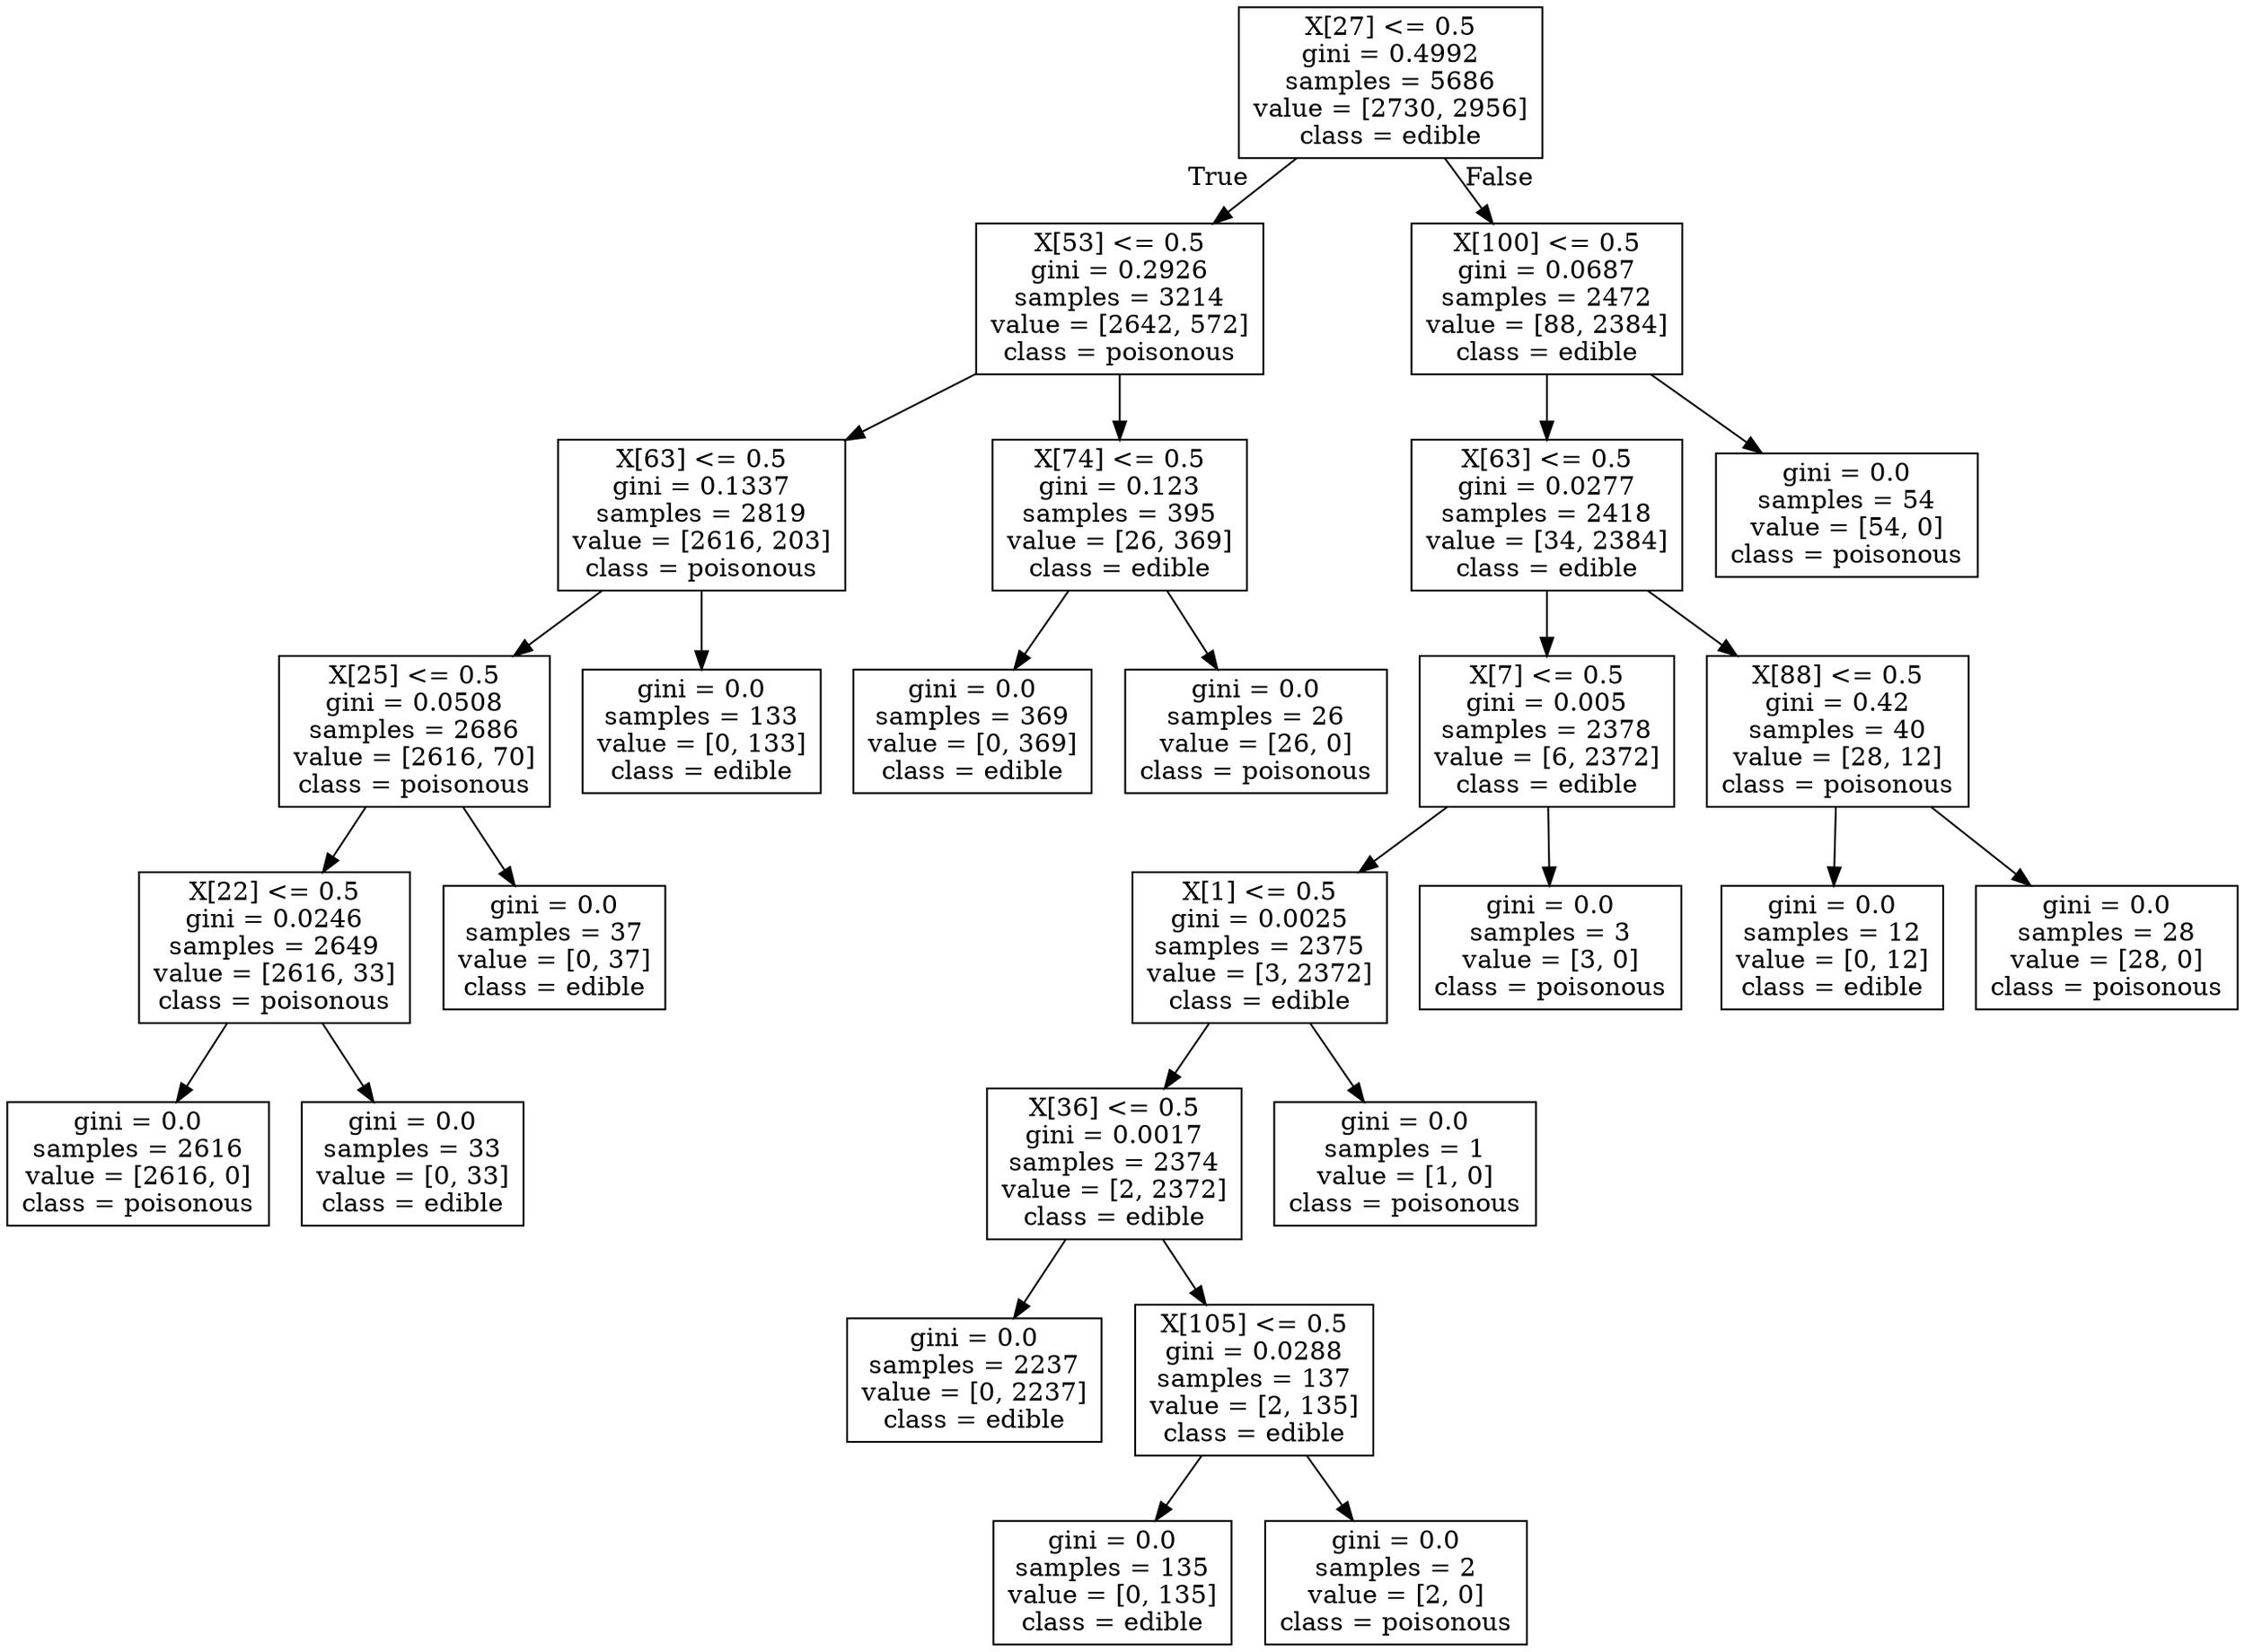 digraph Tree {
node [shape=box] ;
0 [label="X[27] <= 0.5\ngini = 0.4992\nsamples = 5686\nvalue = [2730, 2956]\nclass = edible"] ;
1 [label="X[53] <= 0.5\ngini = 0.2926\nsamples = 3214\nvalue = [2642, 572]\nclass = poisonous"] ;
0 -> 1 [labeldistance=2.5, labelangle=45, headlabel="True"] ;
2 [label="X[63] <= 0.5\ngini = 0.1337\nsamples = 2819\nvalue = [2616, 203]\nclass = poisonous"] ;
1 -> 2 ;
3 [label="X[25] <= 0.5\ngini = 0.0508\nsamples = 2686\nvalue = [2616, 70]\nclass = poisonous"] ;
2 -> 3 ;
4 [label="X[22] <= 0.5\ngini = 0.0246\nsamples = 2649\nvalue = [2616, 33]\nclass = poisonous"] ;
3 -> 4 ;
5 [label="gini = 0.0\nsamples = 2616\nvalue = [2616, 0]\nclass = poisonous"] ;
4 -> 5 ;
6 [label="gini = 0.0\nsamples = 33\nvalue = [0, 33]\nclass = edible"] ;
4 -> 6 ;
7 [label="gini = 0.0\nsamples = 37\nvalue = [0, 37]\nclass = edible"] ;
3 -> 7 ;
8 [label="gini = 0.0\nsamples = 133\nvalue = [0, 133]\nclass = edible"] ;
2 -> 8 ;
9 [label="X[74] <= 0.5\ngini = 0.123\nsamples = 395\nvalue = [26, 369]\nclass = edible"] ;
1 -> 9 ;
10 [label="gini = 0.0\nsamples = 369\nvalue = [0, 369]\nclass = edible"] ;
9 -> 10 ;
11 [label="gini = 0.0\nsamples = 26\nvalue = [26, 0]\nclass = poisonous"] ;
9 -> 11 ;
12 [label="X[100] <= 0.5\ngini = 0.0687\nsamples = 2472\nvalue = [88, 2384]\nclass = edible"] ;
0 -> 12 [labeldistance=2.5, labelangle=-45, headlabel="False"] ;
13 [label="X[63] <= 0.5\ngini = 0.0277\nsamples = 2418\nvalue = [34, 2384]\nclass = edible"] ;
12 -> 13 ;
14 [label="X[7] <= 0.5\ngini = 0.005\nsamples = 2378\nvalue = [6, 2372]\nclass = edible"] ;
13 -> 14 ;
15 [label="X[1] <= 0.5\ngini = 0.0025\nsamples = 2375\nvalue = [3, 2372]\nclass = edible"] ;
14 -> 15 ;
16 [label="X[36] <= 0.5\ngini = 0.0017\nsamples = 2374\nvalue = [2, 2372]\nclass = edible"] ;
15 -> 16 ;
17 [label="gini = 0.0\nsamples = 2237\nvalue = [0, 2237]\nclass = edible"] ;
16 -> 17 ;
18 [label="X[105] <= 0.5\ngini = 0.0288\nsamples = 137\nvalue = [2, 135]\nclass = edible"] ;
16 -> 18 ;
19 [label="gini = 0.0\nsamples = 135\nvalue = [0, 135]\nclass = edible"] ;
18 -> 19 ;
20 [label="gini = 0.0\nsamples = 2\nvalue = [2, 0]\nclass = poisonous"] ;
18 -> 20 ;
21 [label="gini = 0.0\nsamples = 1\nvalue = [1, 0]\nclass = poisonous"] ;
15 -> 21 ;
22 [label="gini = 0.0\nsamples = 3\nvalue = [3, 0]\nclass = poisonous"] ;
14 -> 22 ;
23 [label="X[88] <= 0.5\ngini = 0.42\nsamples = 40\nvalue = [28, 12]\nclass = poisonous"] ;
13 -> 23 ;
24 [label="gini = 0.0\nsamples = 12\nvalue = [0, 12]\nclass = edible"] ;
23 -> 24 ;
25 [label="gini = 0.0\nsamples = 28\nvalue = [28, 0]\nclass = poisonous"] ;
23 -> 25 ;
26 [label="gini = 0.0\nsamples = 54\nvalue = [54, 0]\nclass = poisonous"] ;
12 -> 26 ;
}